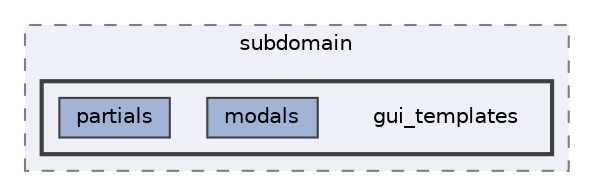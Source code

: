 digraph "resources/views/frontend/subdomain/gui_templates"
{
 // LATEX_PDF_SIZE
  bgcolor="transparent";
  edge [fontname=Helvetica,fontsize=10,labelfontname=Helvetica,labelfontsize=10];
  node [fontname=Helvetica,fontsize=10,shape=box,height=0.2,width=0.4];
  compound=true
  subgraph clusterdir_d337c0383a53717b3fcd90fd9583f3dc {
    graph [ bgcolor="#edf0f7", pencolor="grey50", label="subdomain", fontname=Helvetica,fontsize=10 style="filled,dashed", URL="dir_d337c0383a53717b3fcd90fd9583f3dc.html",tooltip=""]
  subgraph clusterdir_ba2cd18c9f02866a61901417576b55d3 {
    graph [ bgcolor="#edf0f7", pencolor="grey25", label="", fontname=Helvetica,fontsize=10 style="filled,bold", URL="dir_ba2cd18c9f02866a61901417576b55d3.html",tooltip=""]
    dir_ba2cd18c9f02866a61901417576b55d3 [shape=plaintext, label="gui_templates"];
  dir_3ecfce25ad148da4de9e4fa00e57d33a [label="modals", fillcolor="#a2b4d6", color="grey25", style="filled", URL="dir_3ecfce25ad148da4de9e4fa00e57d33a.html",tooltip=""];
  dir_acc73669b8eef2003e0393a332849fa6 [label="partials", fillcolor="#a2b4d6", color="grey25", style="filled", URL="dir_acc73669b8eef2003e0393a332849fa6.html",tooltip=""];
  }
  }
}
